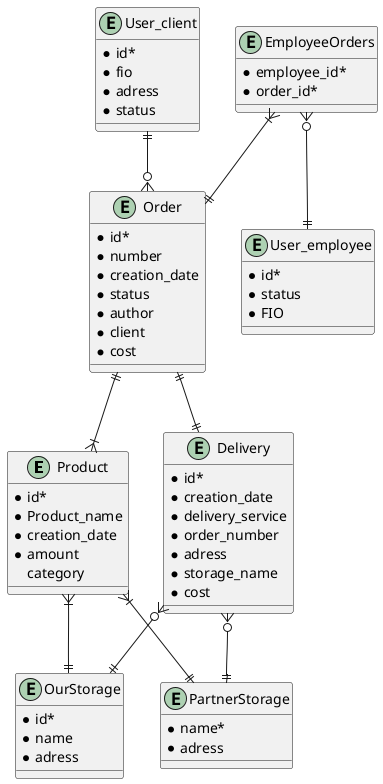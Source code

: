 @startuml
entity Product {
  * id*
  * Product_name
  * creation_date
  * amount
  category
  
}
entity User_employee {
  * id*
  * status
  * FIO
}
entity User_client {
  * id*
  * fio
  * adress
  * status
}
entity Order {
  * id*
  * number
  * creation_date
  * status
  * author
  * client
  * cost
}
entity OurStorage {
  * id*
  * name
  * adress
  
}
entity Delivery {
  * id*
  * creation_date
  * delivery_service
  * order_number
  * adress
  * storage_name
  * cost
}
entity PartnerStorage {
  * name*
  * adress
}
entity EmployeeOrders {
  * employee_id*
  * order_id*
}

User_client ||--o{ Order
Order ||--|| Delivery
Order ||--|{ Product
Product }|--|| OurStorage
Product }|--|| PartnerStorage
EmployeeOrders }o--|| User_employee
EmployeeOrders }|--|| Order
Delivery }o--|| OurStorage
Delivery }o--|| PartnerStorage

@enduml